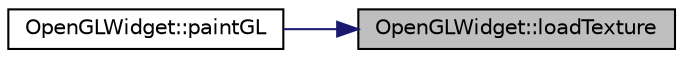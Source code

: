 digraph "OpenGLWidget::loadTexture"
{
 // LATEX_PDF_SIZE
  edge [fontname="Helvetica",fontsize="10",labelfontname="Helvetica",labelfontsize="10"];
  node [fontname="Helvetica",fontsize="10",shape=record];
  rankdir="RL";
  Node1 [label="OpenGLWidget::loadTexture",height=0.2,width=0.4,color="black", fillcolor="grey75", style="filled", fontcolor="black",tooltip=" "];
  Node1 -> Node2 [dir="back",color="midnightblue",fontsize="10",style="solid",fontname="Helvetica"];
  Node2 [label="OpenGLWidget::paintGL",height=0.2,width=0.4,color="black", fillcolor="white", style="filled",URL="$classOpenGLWidget.html#a260a543726f601659cbd1809b90f9e4b",tooltip=" "];
}
